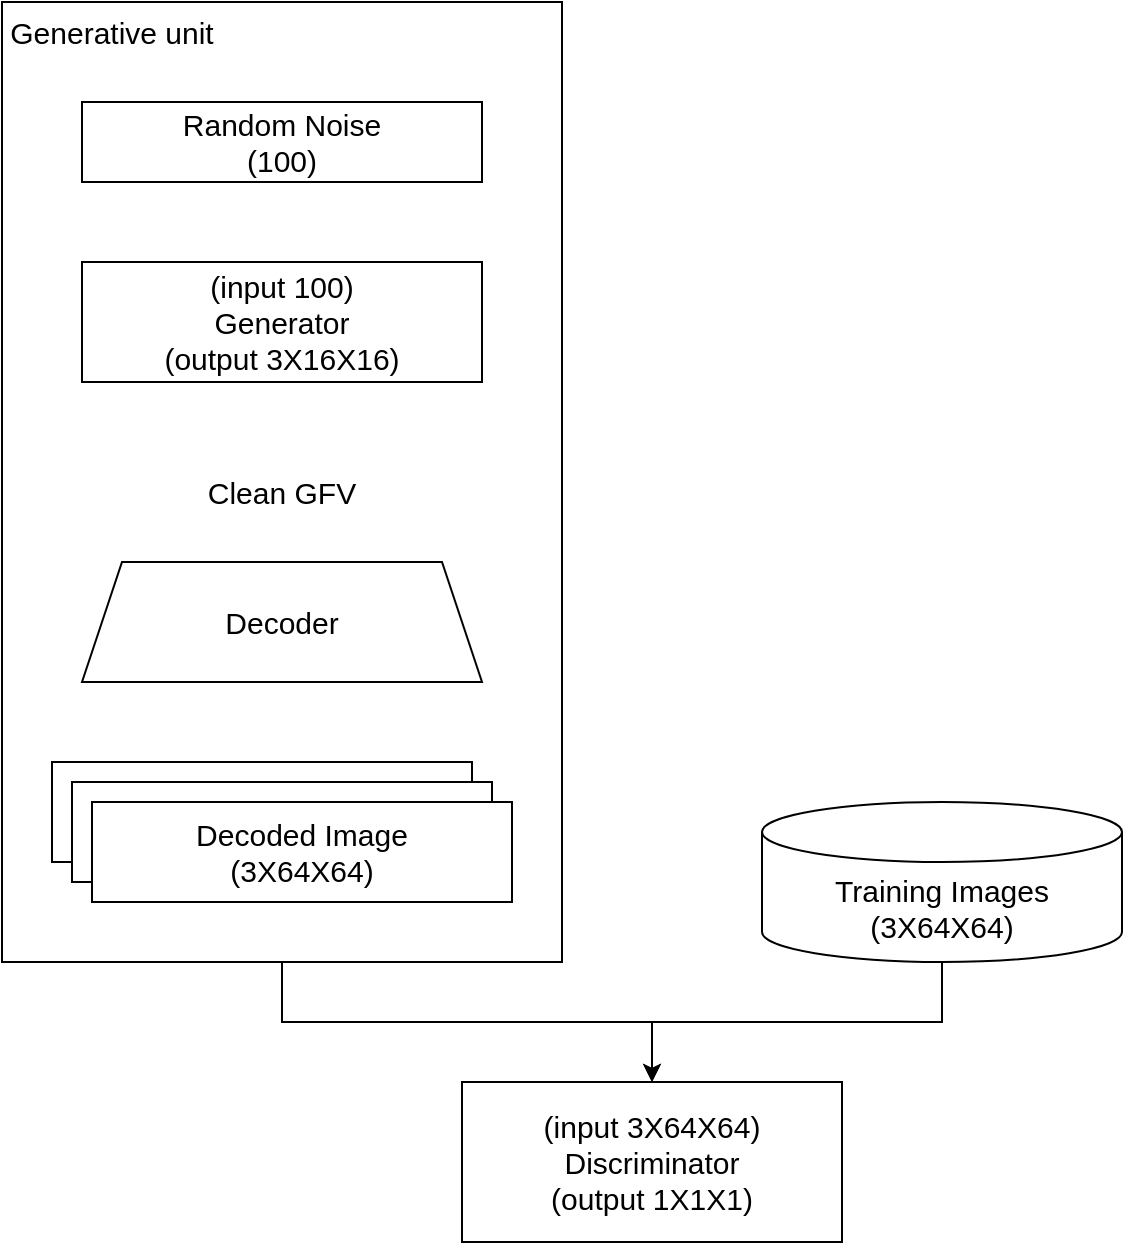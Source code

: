 <mxfile version="20.5.3" type="device"><diagram id="8nkeiOkF-SqX_NsIKavZ" name="Page-1"><mxGraphModel dx="1360" dy="802" grid="1" gridSize="10" guides="1" tooltips="1" connect="1" arrows="1" fold="1" page="1" pageScale="1" pageWidth="850" pageHeight="1100" math="0" shadow="0"><root><mxCell id="0"/><mxCell id="1" parent="0"/><mxCell id="5v9vOcUkQTP1PkOXTK61-1" value="&lt;font style=&quot;font-size: 15px;&quot;&gt;Random Noise&lt;br&gt;(100)&lt;/font&gt;" style="rounded=0;whiteSpace=wrap;html=1;" vertex="1" parent="1"><mxGeometry x="120" y="200" width="200" height="40" as="geometry"/></mxCell><mxCell id="5v9vOcUkQTP1PkOXTK61-2" value="&lt;font style=&quot;font-size: 15px;&quot;&gt;(input 100)&lt;br&gt;Generator&lt;br&gt;(output 3X16X16)&lt;br&gt;&lt;/font&gt;" style="rounded=0;whiteSpace=wrap;html=1;" vertex="1" parent="1"><mxGeometry x="120" y="280" width="200" height="60" as="geometry"/></mxCell><mxCell id="5v9vOcUkQTP1PkOXTK61-3" value="Clean GFV" style="text;html=1;strokeColor=none;fillColor=none;align=center;verticalAlign=middle;whiteSpace=wrap;rounded=0;fontSize=15;" vertex="1" parent="1"><mxGeometry x="170" y="380" width="100" height="30" as="geometry"/></mxCell><mxCell id="5v9vOcUkQTP1PkOXTK61-4" value="" style="shape=trapezoid;perimeter=trapezoidPerimeter;whiteSpace=wrap;html=1;fixedSize=1;fontSize=15;" vertex="1" parent="1"><mxGeometry x="120" y="430" width="200" height="60" as="geometry"/></mxCell><mxCell id="5v9vOcUkQTP1PkOXTK61-5" value="Decoder" style="text;html=1;strokeColor=none;fillColor=none;align=center;verticalAlign=middle;whiteSpace=wrap;rounded=0;fontSize=15;" vertex="1" parent="1"><mxGeometry x="190" y="445" width="60" height="30" as="geometry"/></mxCell><mxCell id="5v9vOcUkQTP1PkOXTK61-6" value="Decoded Image" style="rounded=0;whiteSpace=wrap;html=1;fontSize=15;" vertex="1" parent="1"><mxGeometry x="105" y="530" width="210" height="50" as="geometry"/></mxCell><mxCell id="5v9vOcUkQTP1PkOXTK61-7" value="Decoded Image" style="rounded=0;whiteSpace=wrap;html=1;fontSize=15;" vertex="1" parent="1"><mxGeometry x="115" y="540" width="210" height="50" as="geometry"/></mxCell><mxCell id="5v9vOcUkQTP1PkOXTK61-8" value="Decoded Image&lt;br&gt;(3X64X64)" style="rounded=0;whiteSpace=wrap;html=1;fontSize=15;" vertex="1" parent="1"><mxGeometry x="125" y="550" width="210" height="50" as="geometry"/></mxCell><mxCell id="5v9vOcUkQTP1PkOXTK61-9" value="Training Images&lt;br&gt;(3X64X64)" style="shape=cylinder3;whiteSpace=wrap;html=1;boundedLbl=1;backgroundOutline=1;size=15;fontSize=15;" vertex="1" parent="1"><mxGeometry x="460" y="550" width="180" height="80" as="geometry"/></mxCell><mxCell id="5v9vOcUkQTP1PkOXTK61-10" value="" style="rounded=0;whiteSpace=wrap;html=1;fontSize=15;fillColor=none;" vertex="1" parent="1"><mxGeometry x="80" y="150" width="280" height="480" as="geometry"/></mxCell><mxCell id="5v9vOcUkQTP1PkOXTK61-11" value="Generative unit" style="text;html=1;strokeColor=none;fillColor=none;align=center;verticalAlign=middle;whiteSpace=wrap;rounded=0;fontSize=15;" vertex="1" parent="1"><mxGeometry x="80" y="150" width="110" height="30" as="geometry"/></mxCell><mxCell id="5v9vOcUkQTP1PkOXTK61-12" value="(input 3X64X64)&lt;br&gt;Discriminator&lt;br&gt;(output 1X1X1)" style="rounded=0;whiteSpace=wrap;html=1;fontSize=15;fillColor=none;" vertex="1" parent="1"><mxGeometry x="310" y="690" width="190" height="80" as="geometry"/></mxCell><mxCell id="5v9vOcUkQTP1PkOXTK61-13" value="" style="endArrow=classic;html=1;rounded=0;fontSize=15;entryX=0.5;entryY=0;entryDx=0;entryDy=0;exitX=0.5;exitY=1;exitDx=0;exitDy=0;" edge="1" parent="1" source="5v9vOcUkQTP1PkOXTK61-10" target="5v9vOcUkQTP1PkOXTK61-12"><mxGeometry width="50" height="50" relative="1" as="geometry"><mxPoint x="400" y="660" as="sourcePoint"/><mxPoint x="450" y="610" as="targetPoint"/><Array as="points"><mxPoint x="220" y="660"/><mxPoint x="405" y="660"/></Array></mxGeometry></mxCell><mxCell id="5v9vOcUkQTP1PkOXTK61-14" value="" style="endArrow=classic;html=1;rounded=0;fontSize=15;entryX=0.5;entryY=0;entryDx=0;entryDy=0;exitX=0.5;exitY=1;exitDx=0;exitDy=0;exitPerimeter=0;" edge="1" parent="1" source="5v9vOcUkQTP1PkOXTK61-9" target="5v9vOcUkQTP1PkOXTK61-12"><mxGeometry width="50" height="50" relative="1" as="geometry"><mxPoint x="550" y="640" as="sourcePoint"/><mxPoint x="735" y="700" as="targetPoint"/><Array as="points"><mxPoint x="550" y="660"/><mxPoint x="405" y="660"/></Array></mxGeometry></mxCell></root></mxGraphModel></diagram></mxfile>